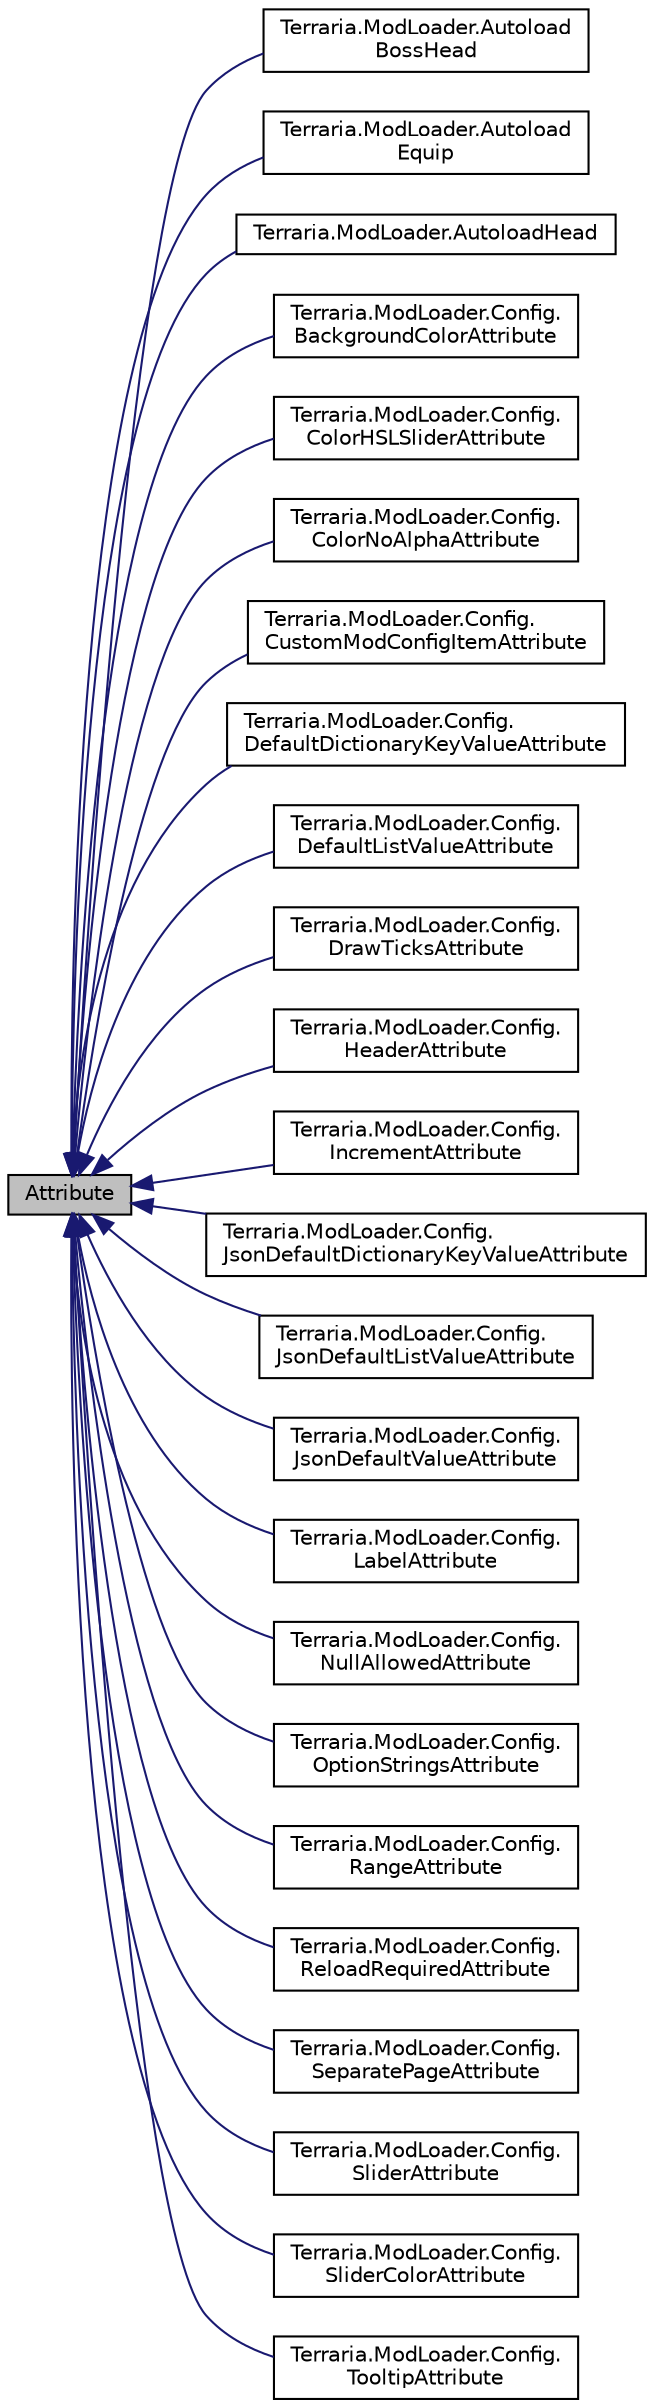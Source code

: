 digraph "Attribute"
{
 // LATEX_PDF_SIZE
  edge [fontname="Helvetica",fontsize="10",labelfontname="Helvetica",labelfontsize="10"];
  node [fontname="Helvetica",fontsize="10",shape=record];
  rankdir="LR";
  Node1 [label="Attribute",height=0.2,width=0.4,color="black", fillcolor="grey75", style="filled", fontcolor="black",tooltip=" "];
  Node1 -> Node2 [dir="back",color="midnightblue",fontsize="10",style="solid",fontname="Helvetica"];
  Node2 [label="Terraria.ModLoader.Autoload\lBossHead",height=0.2,width=0.4,color="black", fillcolor="white", style="filled",URL="$class_terraria_1_1_mod_loader_1_1_autoload_boss_head.html",tooltip=" "];
  Node1 -> Node3 [dir="back",color="midnightblue",fontsize="10",style="solid",fontname="Helvetica"];
  Node3 [label="Terraria.ModLoader.Autoload\lEquip",height=0.2,width=0.4,color="black", fillcolor="white", style="filled",URL="$class_terraria_1_1_mod_loader_1_1_autoload_equip.html",tooltip=" "];
  Node1 -> Node4 [dir="back",color="midnightblue",fontsize="10",style="solid",fontname="Helvetica"];
  Node4 [label="Terraria.ModLoader.AutoloadHead",height=0.2,width=0.4,color="black", fillcolor="white", style="filled",URL="$class_terraria_1_1_mod_loader_1_1_autoload_head.html",tooltip=" "];
  Node1 -> Node5 [dir="back",color="midnightblue",fontsize="10",style="solid",fontname="Helvetica"];
  Node5 [label="Terraria.ModLoader.Config.\lBackgroundColorAttribute",height=0.2,width=0.4,color="black", fillcolor="white", style="filled",URL="$class_terraria_1_1_mod_loader_1_1_config_1_1_background_color_attribute.html",tooltip="Specifies a background color to be used for the property, field, or class in the ModConfig UI."];
  Node1 -> Node6 [dir="back",color="midnightblue",fontsize="10",style="solid",fontname="Helvetica"];
  Node6 [label="Terraria.ModLoader.Config.\lColorHSLSliderAttribute",height=0.2,width=0.4,color="black", fillcolor="white", style="filled",URL="$class_terraria_1_1_mod_loader_1_1_config_1_1_color_h_s_l_slider_attribute.html",tooltip="Add this attribute to a Color item and the UI will present a Hue, Saturation, and Lightness sliders r..."];
  Node1 -> Node7 [dir="back",color="midnightblue",fontsize="10",style="solid",fontname="Helvetica"];
  Node7 [label="Terraria.ModLoader.Config.\lColorNoAlphaAttribute",height=0.2,width=0.4,color="black", fillcolor="white", style="filled",URL="$class_terraria_1_1_mod_loader_1_1_config_1_1_color_no_alpha_attribute.html",tooltip="Add this attribute to a Color item and Alpha will not be presented in the UI and will remain as 255 u..."];
  Node1 -> Node8 [dir="back",color="midnightblue",fontsize="10",style="solid",fontname="Helvetica"];
  Node8 [label="Terraria.ModLoader.Config.\lCustomModConfigItemAttribute",height=0.2,width=0.4,color="black", fillcolor="white", style="filled",URL="$class_terraria_1_1_mod_loader_1_1_config_1_1_custom_mod_config_item_attribute.html",tooltip="Use this attribute to specify a custom UI element to be used for the annotated property,..."];
  Node1 -> Node9 [dir="back",color="midnightblue",fontsize="10",style="solid",fontname="Helvetica"];
  Node9 [label="Terraria.ModLoader.Config.\lDefaultDictionaryKeyValueAttribute",height=0.2,width=0.4,color="black", fillcolor="white", style="filled",URL="$class_terraria_1_1_mod_loader_1_1_config_1_1_default_dictionary_key_value_attribute.html",tooltip="Defines the default key value to be added when using the ModConfig UI to add elements to a Dictionary..."];
  Node1 -> Node10 [dir="back",color="midnightblue",fontsize="10",style="solid",fontname="Helvetica"];
  Node10 [label="Terraria.ModLoader.Config.\lDefaultListValueAttribute",height=0.2,width=0.4,color="black", fillcolor="white", style="filled",URL="$class_terraria_1_1_mod_loader_1_1_config_1_1_default_list_value_attribute.html",tooltip="Defines the default value to be added when using the ModConfig UI to add elements to a Collection (Li..."];
  Node1 -> Node11 [dir="back",color="midnightblue",fontsize="10",style="solid",fontname="Helvetica"];
  Node11 [label="Terraria.ModLoader.Config.\lDrawTicksAttribute",height=0.2,width=0.4,color="black", fillcolor="white", style="filled",URL="$class_terraria_1_1_mod_loader_1_1_config_1_1_draw_ticks_attribute.html",tooltip="Add this attribute and the sliders will show white tick marks at each increment."];
  Node1 -> Node12 [dir="back",color="midnightblue",fontsize="10",style="solid",fontname="Helvetica"];
  Node12 [label="Terraria.ModLoader.Config.\lHeaderAttribute",height=0.2,width=0.4,color="black", fillcolor="white", style="filled",URL="$class_terraria_1_1_mod_loader_1_1_config_1_1_header_attribute.html",tooltip="This attribute adds a label above this property or field in the ModConfig UI that acts as a header...."];
  Node1 -> Node13 [dir="back",color="midnightblue",fontsize="10",style="solid",fontname="Helvetica"];
  Node13 [label="Terraria.ModLoader.Config.\lIncrementAttribute",height=0.2,width=0.4,color="black", fillcolor="white", style="filled",URL="$class_terraria_1_1_mod_loader_1_1_config_1_1_increment_attribute.html",tooltip="Use this to set an increment for sliders. The slider will move by the amount assigned...."];
  Node1 -> Node14 [dir="back",color="midnightblue",fontsize="10",style="solid",fontname="Helvetica"];
  Node14 [label="Terraria.ModLoader.Config.\lJsonDefaultDictionaryKeyValueAttribute",height=0.2,width=0.4,color="black", fillcolor="white", style="filled",URL="$class_terraria_1_1_mod_loader_1_1_config_1_1_json_default_dictionary_key_value_attribute.html",tooltip="Similar to JsonDefaultListValueAttribute, but for assigning to the Dictionary Key rather than the Val..."];
  Node1 -> Node15 [dir="back",color="midnightblue",fontsize="10",style="solid",fontname="Helvetica"];
  Node15 [label="Terraria.ModLoader.Config.\lJsonDefaultListValueAttribute",height=0.2,width=0.4,color="black", fillcolor="white", style="filled",URL="$class_terraria_1_1_mod_loader_1_1_config_1_1_json_default_list_value_attribute.html",tooltip="Similar to DefaultListValueAttribute but for reference types. It uses a json string that will be used..."];
  Node1 -> Node16 [dir="back",color="midnightblue",fontsize="10",style="solid",fontname="Helvetica"];
  Node16 [label="Terraria.ModLoader.Config.\lJsonDefaultValueAttribute",height=0.2,width=0.4,color="black", fillcolor="white", style="filled",URL="$class_terraria_1_1_mod_loader_1_1_config_1_1_json_default_value_attribute.html",tooltip="Similar to DefaultValueAttribute but for reference types. It uses a json string that will be used pop..."];
  Node1 -> Node17 [dir="back",color="midnightblue",fontsize="10",style="solid",fontname="Helvetica"];
  Node17 [label="Terraria.ModLoader.Config.\lLabelAttribute",height=0.2,width=0.4,color="black", fillcolor="white", style="filled",URL="$class_terraria_1_1_mod_loader_1_1_config_1_1_label_attribute.html",tooltip="This attribute sets a label for the property, field, or class for use in the ModConfig UI...."];
  Node1 -> Node18 [dir="back",color="midnightblue",fontsize="10",style="solid",fontname="Helvetica"];
  Node18 [label="Terraria.ModLoader.Config.\lNullAllowedAttribute",height=0.2,width=0.4,color="black", fillcolor="white", style="filled",URL="$class_terraria_1_1_mod_loader_1_1_config_1_1_null_allowed_attribute.html",tooltip="This attribute means the annotated item can possibly be null. This will allow the UI to make the item..."];
  Node1 -> Node19 [dir="back",color="midnightblue",fontsize="10",style="solid",fontname="Helvetica"];
  Node19 [label="Terraria.ModLoader.Config.\lOptionStringsAttribute",height=0.2,width=0.4,color="black", fillcolor="white", style="filled",URL="$class_terraria_1_1_mod_loader_1_1_config_1_1_option_strings_attribute.html",tooltip="By default, string fields will provide the user with a text input field. Use this attribute to restri..."];
  Node1 -> Node20 [dir="back",color="midnightblue",fontsize="10",style="solid",fontname="Helvetica"];
  Node20 [label="Terraria.ModLoader.Config.\lRangeAttribute",height=0.2,width=0.4,color="black", fillcolor="white", style="filled",URL="$class_terraria_1_1_mod_loader_1_1_config_1_1_range_attribute.html",tooltip="Specifies a range for primitive data values. Without this, default min and max are as follows: float:..."];
  Node1 -> Node21 [dir="back",color="midnightblue",fontsize="10",style="solid",fontname="Helvetica"];
  Node21 [label="Terraria.ModLoader.Config.\lReloadRequiredAttribute",height=0.2,width=0.4,color="black", fillcolor="white", style="filled",URL="$class_terraria_1_1_mod_loader_1_1_config_1_1_reload_required_attribute.html",tooltip="This attribute hints that changing the value of the annotated property or field will put the config i..."];
  Node1 -> Node22 [dir="back",color="midnightblue",fontsize="10",style="solid",fontname="Helvetica"];
  Node22 [label="Terraria.ModLoader.Config.\lSeparatePageAttribute",height=0.2,width=0.4,color="black", fillcolor="white", style="filled",URL="$class_terraria_1_1_mod_loader_1_1_config_1_1_separate_page_attribute.html",tooltip="This specifies that the annotated item will appear as a button that leads to a separate page in the U..."];
  Node1 -> Node23 [dir="back",color="midnightblue",fontsize="10",style="solid",fontname="Helvetica"];
  Node23 [label="Terraria.ModLoader.Config.\lSliderAttribute",height=0.2,width=0.4,color="black", fillcolor="white", style="filled",URL="$class_terraria_1_1_mod_loader_1_1_config_1_1_slider_attribute.html",tooltip="Affects whether this data will be presented as a slider of an input field. Add this attribute to use ..."];
  Node1 -> Node24 [dir="back",color="midnightblue",fontsize="10",style="solid",fontname="Helvetica"];
  Node24 [label="Terraria.ModLoader.Config.\lSliderColorAttribute",height=0.2,width=0.4,color="black", fillcolor="white", style="filled",URL="$class_terraria_1_1_mod_loader_1_1_config_1_1_slider_color_attribute.html",tooltip="Specifies a slider color for ModConfig elements that use a slider. The default color is white."];
  Node1 -> Node25 [dir="back",color="midnightblue",fontsize="10",style="solid",fontname="Helvetica"];
  Node25 [label="Terraria.ModLoader.Config.\lTooltipAttribute",height=0.2,width=0.4,color="black", fillcolor="white", style="filled",URL="$class_terraria_1_1_mod_loader_1_1_config_1_1_tooltip_attribute.html",tooltip="This attribute sets a hover tooltip for the annotated property or field to be shown in the ModConfig ..."];
}
